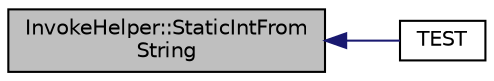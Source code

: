 digraph "InvokeHelper::StaticIntFromString"
{
  edge [fontname="Helvetica",fontsize="10",labelfontname="Helvetica",labelfontsize="10"];
  node [fontname="Helvetica",fontsize="10",shape=record];
  rankdir="LR";
  Node4 [label="InvokeHelper::StaticIntFrom\lString",height=0.2,width=0.4,color="black", fillcolor="grey75", style="filled", fontcolor="black"];
  Node4 -> Node5 [dir="back",color="midnightblue",fontsize="10",style="solid",fontname="Helvetica"];
  Node5 [label="TEST",height=0.2,width=0.4,color="black", fillcolor="white", style="filled",URL="$d8/dce/gmock__link__test_8h.html#aa76ccb0b23625c6e67224dc93775c260"];
}
